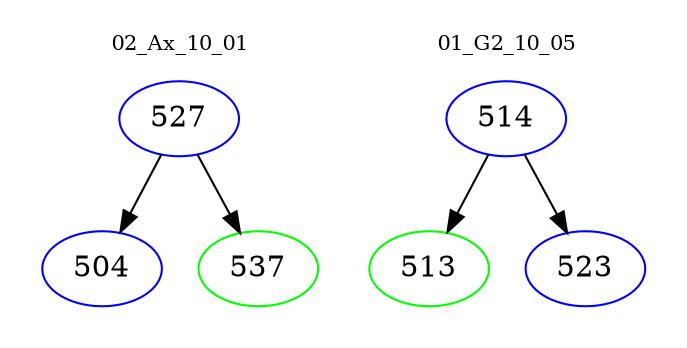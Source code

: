 digraph{
subgraph cluster_0 {
color = white
label = "02_Ax_10_01";
fontsize=10;
T0_527 [label="527", color="blue"]
T0_527 -> T0_504 [color="black"]
T0_504 [label="504", color="blue"]
T0_527 -> T0_537 [color="black"]
T0_537 [label="537", color="green"]
}
subgraph cluster_1 {
color = white
label = "01_G2_10_05";
fontsize=10;
T1_514 [label="514", color="blue"]
T1_514 -> T1_513 [color="black"]
T1_513 [label="513", color="green"]
T1_514 -> T1_523 [color="black"]
T1_523 [label="523", color="blue"]
}
}
